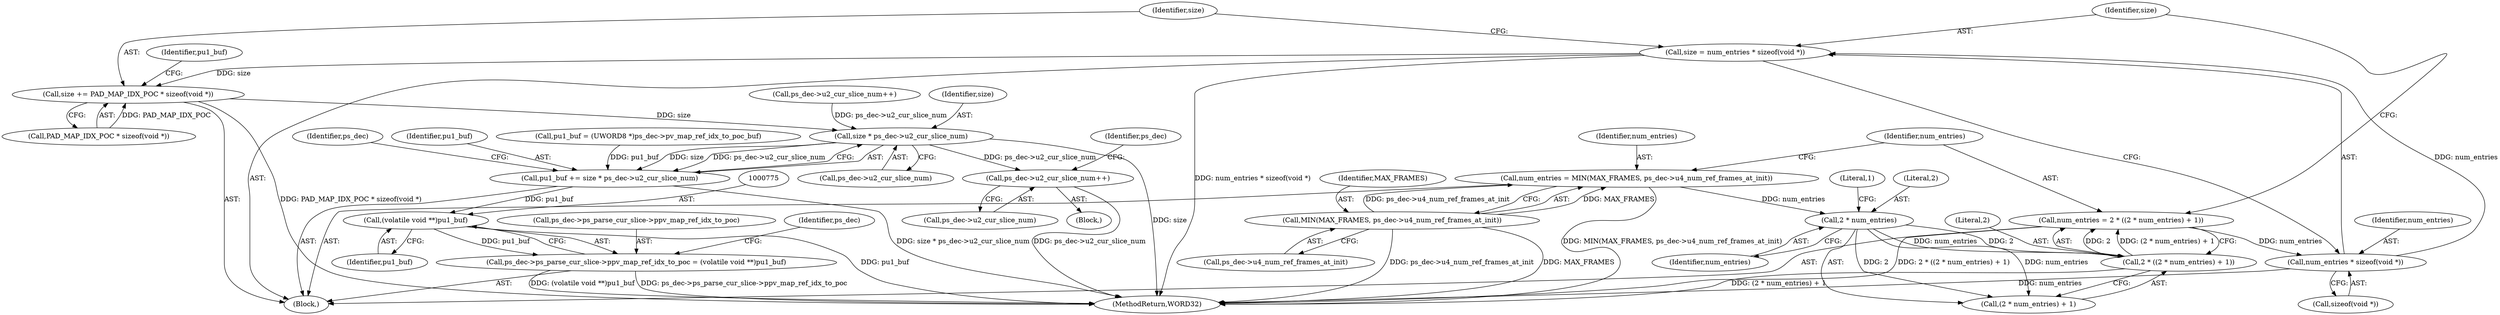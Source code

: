digraph "0_Android_4a524d3a8ae9aa20c36430008e6bd429443f8f1d_1@integer" {
"1000742" [label="(Call,size = num_entries * sizeof(void *))"];
"1000744" [label="(Call,num_entries * sizeof(void *))"];
"1000733" [label="(Call,num_entries = 2 * ((2 * num_entries) + 1))"];
"1000735" [label="(Call,2 * ((2 * num_entries) + 1))"];
"1000738" [label="(Call,2 * num_entries)"];
"1000726" [label="(Call,num_entries = MIN(MAX_FRAMES, ps_dec->u4_num_ref_frames_at_init))"];
"1000728" [label="(Call,MIN(MAX_FRAMES, ps_dec->u4_num_ref_frames_at_init))"];
"1000748" [label="(Call,size += PAD_MAP_IDX_POC * sizeof(void *))"];
"1000763" [label="(Call,size * ps_dec->u2_cur_slice_num)"];
"1000761" [label="(Call,pu1_buf += size * ps_dec->u2_cur_slice_num)"];
"1000774" [label="(Call,(volatile void **)pu1_buf)"];
"1000768" [label="(Call,ps_dec->ps_parse_cur_slice->ppv_map_ref_idx_to_poc = (volatile void **)pu1_buf)"];
"1001236" [label="(Call,ps_dec->u2_cur_slice_num++)"];
"1000737" [label="(Call,(2 * num_entries) + 1)"];
"1000761" [label="(Call,pu1_buf += size * ps_dec->u2_cur_slice_num)"];
"1001236" [label="(Call,ps_dec->u2_cur_slice_num++)"];
"1000734" [label="(Identifier,num_entries)"];
"1001243" [label="(Identifier,ps_dec)"];
"1000748" [label="(Call,size += PAD_MAP_IDX_POC * sizeof(void *))"];
"1001284" [label="(MethodReturn,WORD32)"];
"1000740" [label="(Identifier,num_entries)"];
"1000769" [label="(Call,ps_dec->ps_parse_cur_slice->ppv_map_ref_idx_to_poc)"];
"1000727" [label="(Identifier,num_entries)"];
"1000722" [label="(Block,)"];
"1000745" [label="(Identifier,num_entries)"];
"1000744" [label="(Call,num_entries * sizeof(void *))"];
"1000750" [label="(Call,PAD_MAP_IDX_POC * sizeof(void *))"];
"1000768" [label="(Call,ps_dec->ps_parse_cur_slice->ppv_map_ref_idx_to_poc = (volatile void **)pu1_buf)"];
"1000730" [label="(Call,ps_dec->u4_num_ref_frames_at_init)"];
"1000780" [label="(Identifier,ps_dec)"];
"1000728" [label="(Call,MIN(MAX_FRAMES, ps_dec->u4_num_ref_frames_at_init))"];
"1000726" [label="(Call,num_entries = MIN(MAX_FRAMES, ps_dec->u4_num_ref_frames_at_init))"];
"1000746" [label="(Call,sizeof(void *))"];
"1000754" [label="(Call,pu1_buf = (UWORD8 *)ps_dec->pv_map_ref_idx_to_poc_buf)"];
"1000776" [label="(Identifier,pu1_buf)"];
"1000755" [label="(Identifier,pu1_buf)"];
"1000738" [label="(Call,2 * num_entries)"];
"1000765" [label="(Call,ps_dec->u2_cur_slice_num)"];
"1000771" [label="(Identifier,ps_dec)"];
"1000687" [label="(Call,ps_dec->u2_cur_slice_num++)"];
"1000739" [label="(Literal,2)"];
"1000735" [label="(Call,2 * ((2 * num_entries) + 1))"];
"1001237" [label="(Call,ps_dec->u2_cur_slice_num)"];
"1000762" [label="(Identifier,pu1_buf)"];
"1000764" [label="(Identifier,size)"];
"1000749" [label="(Identifier,size)"];
"1000741" [label="(Literal,1)"];
"1000736" [label="(Literal,2)"];
"1000733" [label="(Call,num_entries = 2 * ((2 * num_entries) + 1))"];
"1000774" [label="(Call,(volatile void **)pu1_buf)"];
"1000742" [label="(Call,size = num_entries * sizeof(void *))"];
"1000763" [label="(Call,size * ps_dec->u2_cur_slice_num)"];
"1000743" [label="(Identifier,size)"];
"1000729" [label="(Identifier,MAX_FRAMES)"];
"1000136" [label="(Block,)"];
"1000742" -> "1000722"  [label="AST: "];
"1000742" -> "1000744"  [label="CFG: "];
"1000743" -> "1000742"  [label="AST: "];
"1000744" -> "1000742"  [label="AST: "];
"1000749" -> "1000742"  [label="CFG: "];
"1000742" -> "1001284"  [label="DDG: num_entries * sizeof(void *)"];
"1000744" -> "1000742"  [label="DDG: num_entries"];
"1000742" -> "1000748"  [label="DDG: size"];
"1000744" -> "1000746"  [label="CFG: "];
"1000745" -> "1000744"  [label="AST: "];
"1000746" -> "1000744"  [label="AST: "];
"1000744" -> "1001284"  [label="DDG: num_entries"];
"1000733" -> "1000744"  [label="DDG: num_entries"];
"1000733" -> "1000722"  [label="AST: "];
"1000733" -> "1000735"  [label="CFG: "];
"1000734" -> "1000733"  [label="AST: "];
"1000735" -> "1000733"  [label="AST: "];
"1000743" -> "1000733"  [label="CFG: "];
"1000733" -> "1001284"  [label="DDG: 2 * ((2 * num_entries) + 1)"];
"1000735" -> "1000733"  [label="DDG: 2"];
"1000735" -> "1000733"  [label="DDG: (2 * num_entries) + 1"];
"1000735" -> "1000737"  [label="CFG: "];
"1000736" -> "1000735"  [label="AST: "];
"1000737" -> "1000735"  [label="AST: "];
"1000735" -> "1001284"  [label="DDG: (2 * num_entries) + 1"];
"1000738" -> "1000735"  [label="DDG: 2"];
"1000738" -> "1000735"  [label="DDG: num_entries"];
"1000738" -> "1000737"  [label="AST: "];
"1000738" -> "1000740"  [label="CFG: "];
"1000739" -> "1000738"  [label="AST: "];
"1000740" -> "1000738"  [label="AST: "];
"1000741" -> "1000738"  [label="CFG: "];
"1000738" -> "1000737"  [label="DDG: 2"];
"1000738" -> "1000737"  [label="DDG: num_entries"];
"1000726" -> "1000738"  [label="DDG: num_entries"];
"1000726" -> "1000722"  [label="AST: "];
"1000726" -> "1000728"  [label="CFG: "];
"1000727" -> "1000726"  [label="AST: "];
"1000728" -> "1000726"  [label="AST: "];
"1000734" -> "1000726"  [label="CFG: "];
"1000726" -> "1001284"  [label="DDG: MIN(MAX_FRAMES, ps_dec->u4_num_ref_frames_at_init)"];
"1000728" -> "1000726"  [label="DDG: MAX_FRAMES"];
"1000728" -> "1000726"  [label="DDG: ps_dec->u4_num_ref_frames_at_init"];
"1000728" -> "1000730"  [label="CFG: "];
"1000729" -> "1000728"  [label="AST: "];
"1000730" -> "1000728"  [label="AST: "];
"1000728" -> "1001284"  [label="DDG: ps_dec->u4_num_ref_frames_at_init"];
"1000728" -> "1001284"  [label="DDG: MAX_FRAMES"];
"1000748" -> "1000722"  [label="AST: "];
"1000748" -> "1000750"  [label="CFG: "];
"1000749" -> "1000748"  [label="AST: "];
"1000750" -> "1000748"  [label="AST: "];
"1000755" -> "1000748"  [label="CFG: "];
"1000748" -> "1001284"  [label="DDG: PAD_MAP_IDX_POC * sizeof(void *)"];
"1000750" -> "1000748"  [label="DDG: PAD_MAP_IDX_POC"];
"1000748" -> "1000763"  [label="DDG: size"];
"1000763" -> "1000761"  [label="AST: "];
"1000763" -> "1000765"  [label="CFG: "];
"1000764" -> "1000763"  [label="AST: "];
"1000765" -> "1000763"  [label="AST: "];
"1000761" -> "1000763"  [label="CFG: "];
"1000763" -> "1001284"  [label="DDG: size"];
"1000763" -> "1000761"  [label="DDG: size"];
"1000763" -> "1000761"  [label="DDG: ps_dec->u2_cur_slice_num"];
"1000687" -> "1000763"  [label="DDG: ps_dec->u2_cur_slice_num"];
"1000763" -> "1001236"  [label="DDG: ps_dec->u2_cur_slice_num"];
"1000761" -> "1000722"  [label="AST: "];
"1000762" -> "1000761"  [label="AST: "];
"1000771" -> "1000761"  [label="CFG: "];
"1000761" -> "1001284"  [label="DDG: size * ps_dec->u2_cur_slice_num"];
"1000754" -> "1000761"  [label="DDG: pu1_buf"];
"1000761" -> "1000774"  [label="DDG: pu1_buf"];
"1000774" -> "1000768"  [label="AST: "];
"1000774" -> "1000776"  [label="CFG: "];
"1000775" -> "1000774"  [label="AST: "];
"1000776" -> "1000774"  [label="AST: "];
"1000768" -> "1000774"  [label="CFG: "];
"1000774" -> "1001284"  [label="DDG: pu1_buf"];
"1000774" -> "1000768"  [label="DDG: pu1_buf"];
"1000768" -> "1000722"  [label="AST: "];
"1000769" -> "1000768"  [label="AST: "];
"1000780" -> "1000768"  [label="CFG: "];
"1000768" -> "1001284"  [label="DDG: ps_dec->ps_parse_cur_slice->ppv_map_ref_idx_to_poc"];
"1000768" -> "1001284"  [label="DDG: (volatile void **)pu1_buf"];
"1001236" -> "1000136"  [label="AST: "];
"1001236" -> "1001237"  [label="CFG: "];
"1001237" -> "1001236"  [label="AST: "];
"1001243" -> "1001236"  [label="CFG: "];
"1001236" -> "1001284"  [label="DDG: ps_dec->u2_cur_slice_num"];
}
